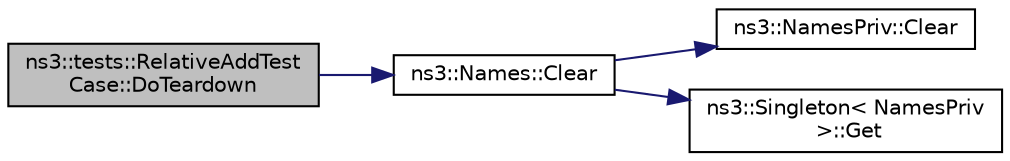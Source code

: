 digraph "ns3::tests::RelativeAddTestCase::DoTeardown"
{
 // LATEX_PDF_SIZE
  edge [fontname="Helvetica",fontsize="10",labelfontname="Helvetica",labelfontsize="10"];
  node [fontname="Helvetica",fontsize="10",shape=record];
  rankdir="LR";
  Node1 [label="ns3::tests::RelativeAddTest\lCase::DoTeardown",height=0.2,width=0.4,color="black", fillcolor="grey75", style="filled", fontcolor="black",tooltip="Implementation to do any local setup required for this TestCase."];
  Node1 -> Node2 [color="midnightblue",fontsize="10",style="solid",fontname="Helvetica"];
  Node2 [label="ns3::Names::Clear",height=0.2,width=0.4,color="black", fillcolor="white", style="filled",URL="$classns3_1_1_names.html#abda77642452c3e4a4ad8a76491dd2538",tooltip="Clear the list of objects associated with names."];
  Node2 -> Node3 [color="midnightblue",fontsize="10",style="solid",fontname="Helvetica"];
  Node3 [label="ns3::NamesPriv::Clear",height=0.2,width=0.4,color="black", fillcolor="white", style="filled",URL="$classns3_1_1_names_priv.html#a7830244fafff9d2221a830e9b247b57a",tooltip="Internal implementation for Names::Clear()"];
  Node2 -> Node4 [color="midnightblue",fontsize="10",style="solid",fontname="Helvetica"];
  Node4 [label="ns3::Singleton\< NamesPriv\l \>::Get",height=0.2,width=0.4,color="black", fillcolor="white", style="filled",URL="$classns3_1_1_singleton.html#a80a2cd3c25a27ea72add7a9f7a141ffa",tooltip="Get a pointer to the singleton instance."];
}
